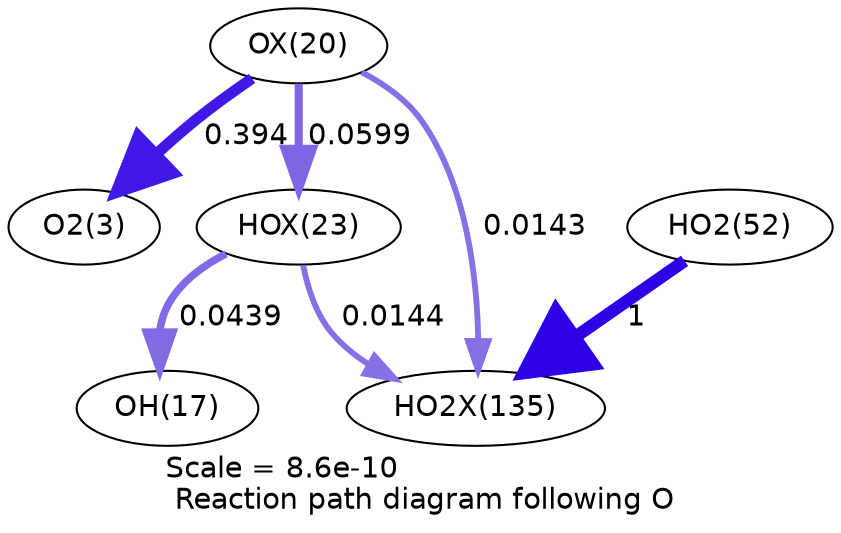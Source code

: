 digraph reaction_paths {
center=1;
s30 -> s5[fontname="Helvetica", penwidth=5.3, arrowsize=2.65, color="0.7, 0.894, 0.9"
, label=" 0.394"];
s30 -> s33[fontname="Helvetica", penwidth=3.87, arrowsize=1.94, color="0.7, 0.56, 0.9"
, label=" 0.0599"];
s30 -> s45[fontname="Helvetica", penwidth=2.8, arrowsize=1.4, color="0.7, 0.514, 0.9"
, label=" 0.0143"];
s33 -> s19[fontname="Helvetica", penwidth=3.64, arrowsize=1.82, color="0.7, 0.544, 0.9"
, label=" 0.0439"];
s33 -> s45[fontname="Helvetica", penwidth=2.8, arrowsize=1.4, color="0.7, 0.514, 0.9"
, label=" 0.0144"];
s21 -> s45[fontname="Helvetica", penwidth=6, arrowsize=3, color="0.7, 1.5, 0.9"
, label=" 1"];
s5 [ fontname="Helvetica", label="O2(3)"];
s19 [ fontname="Helvetica", label="OH(17)"];
s21 [ fontname="Helvetica", label="HO2(52)"];
s30 [ fontname="Helvetica", label="OX(20)"];
s33 [ fontname="Helvetica", label="HOX(23)"];
s45 [ fontname="Helvetica", label="HO2X(135)"];
 label = "Scale = 8.6e-10\l Reaction path diagram following O";
 fontname = "Helvetica";
}
